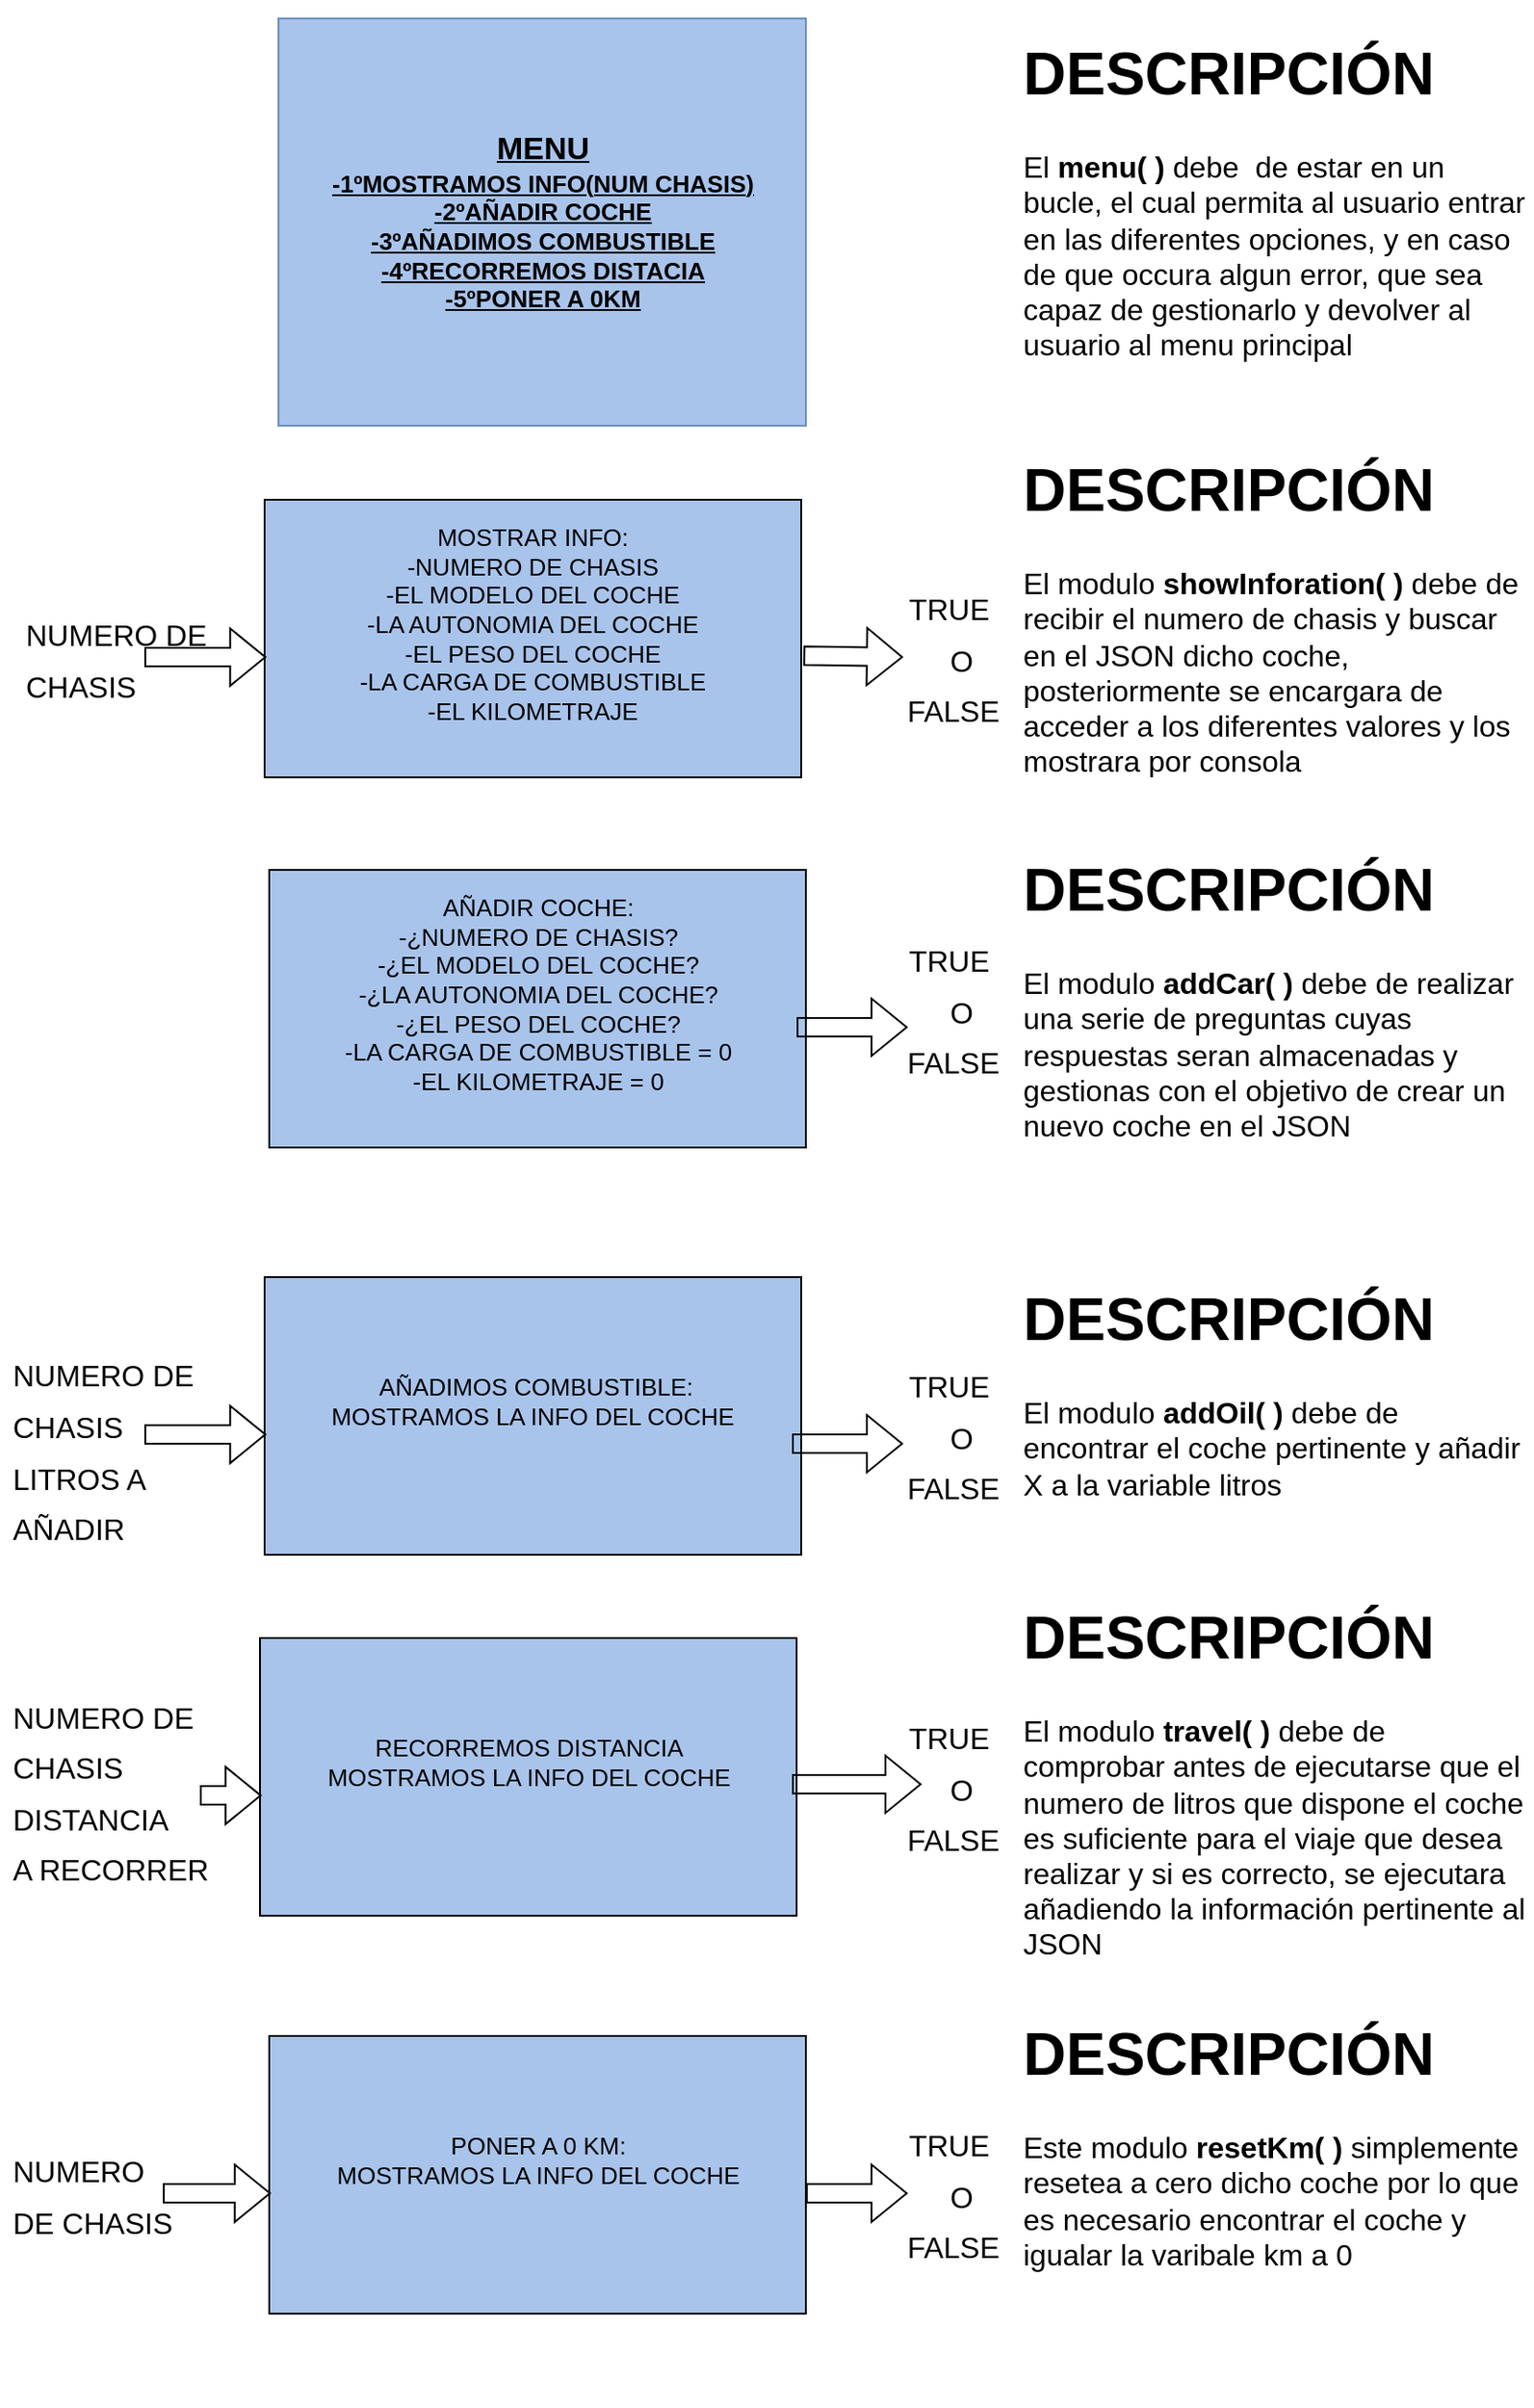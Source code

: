 <mxfile version="20.5.3" type="device"><diagram id="IDqU46nMHx7r9Vbuuhrr" name="Page-1"><mxGraphModel dx="1301" dy="718" grid="1" gridSize="10" guides="1" tooltips="1" connect="1" arrows="1" fold="1" page="1" pageScale="1" pageWidth="850" pageHeight="1100" math="0" shadow="0"><root><mxCell id="0"/><mxCell id="1" parent="0"/><mxCell id="gxVv9JHfGHT6ofVXsydu-1" value="&lt;div align=&quot;center&quot;&gt;&lt;font size=&quot;1&quot;&gt;&lt;u&gt;&lt;b style=&quot;font-size: 17px;&quot;&gt;MENU&lt;/b&gt;&lt;/u&gt;&lt;/font&gt;&lt;/div&gt;&lt;div align=&quot;center&quot;&gt;&lt;font size=&quot;1&quot;&gt;&lt;u&gt;&lt;b style=&quot;font-size: 13px;&quot;&gt;-1ºMOSTRAMOS INFO(NUM CHASIS)&lt;/b&gt;&lt;/u&gt;&lt;/font&gt;&lt;/div&gt;&lt;div align=&quot;center&quot;&gt;&lt;font size=&quot;1&quot;&gt;&lt;u&gt;&lt;b style=&quot;font-size: 13px;&quot;&gt;-2ºAÑADIR COCHE&lt;/b&gt;&lt;/u&gt;&lt;/font&gt;&lt;/div&gt;&lt;div align=&quot;center&quot;&gt;&lt;font size=&quot;1&quot;&gt;&lt;u&gt;&lt;b style=&quot;font-size: 13px;&quot;&gt;-3ºAÑADIMOS COMBUSTIBLE&lt;/b&gt;&lt;/u&gt;&lt;/font&gt;&lt;/div&gt;&lt;div align=&quot;center&quot;&gt;&lt;font size=&quot;1&quot;&gt;&lt;u&gt;&lt;b style=&quot;font-size: 13px;&quot;&gt;-4ºRECORREMOS DISTACIA &lt;br&gt;&lt;/b&gt;&lt;/u&gt;&lt;/font&gt;&lt;/div&gt;&lt;div align=&quot;center&quot;&gt;&lt;font size=&quot;1&quot;&gt;&lt;u&gt;&lt;b style=&quot;font-size: 13px;&quot;&gt;-5ºPONER A 0KM &lt;br&gt;&lt;/b&gt;&lt;/u&gt;&lt;/font&gt;&lt;/div&gt;" style="rounded=0;whiteSpace=wrap;html=1;fillColor=#A9C4EB;strokeColor=#6c8ebf;align=center;" vertex="1" parent="1"><mxGeometry x="152.5" y="40" width="285" height="220" as="geometry"/></mxCell><mxCell id="gxVv9JHfGHT6ofVXsydu-2" value="&lt;div&gt;MOSTRAR INFO:&lt;/div&gt;&lt;div&gt;-NUMERO DE CHASIS&lt;/div&gt;&lt;div&gt;-EL MODELO DEL COCHE&lt;/div&gt;&lt;div&gt;-LA AUTONOMIA DEL COCHE&lt;/div&gt;&lt;div&gt;-EL PESO DEL COCHE&lt;br&gt;&lt;/div&gt;&lt;div&gt;-LA CARGA DE COMBUSTIBLE&lt;/div&gt;&lt;div&gt;-EL KILOMETRAJE&lt;/div&gt;&lt;div&gt;&lt;br&gt;&lt;/div&gt;" style="rounded=0;whiteSpace=wrap;html=1;fontSize=13;fillColor=#A9C4EB;" vertex="1" parent="1"><mxGeometry x="145" y="300" width="290" height="150" as="geometry"/></mxCell><mxCell id="gxVv9JHfGHT6ofVXsydu-3" value="" style="shape=flexArrow;endArrow=classic;html=1;rounded=0;fontSize=23;entryX=0.003;entryY=0.567;entryDx=0;entryDy=0;entryPerimeter=0;" edge="1" parent="1" target="gxVv9JHfGHT6ofVXsydu-2"><mxGeometry width="50" height="50" relative="1" as="geometry"><mxPoint x="80" y="385" as="sourcePoint"/><mxPoint x="80" y="360" as="targetPoint"/></mxGeometry></mxCell><mxCell id="gxVv9JHfGHT6ofVXsydu-4" value="&lt;font style=&quot;font-size: 16px;&quot;&gt;NUMERO DE CHASIS &lt;/font&gt;" style="text;strokeColor=none;fillColor=none;align=left;verticalAlign=middle;spacingLeft=4;spacingRight=4;overflow=hidden;points=[[0,0.5],[1,0.5]];portConstraint=eastwest;rotatable=0;whiteSpace=wrap;html=1;fontSize=23;" vertex="1" parent="1"><mxGeometry x="10" y="355" width="130" height="60" as="geometry"/></mxCell><mxCell id="gxVv9JHfGHT6ofVXsydu-5" value="" style="shape=flexArrow;endArrow=classic;html=1;rounded=0;fontSize=16;exitX=1.004;exitY=0.562;exitDx=0;exitDy=0;exitPerimeter=0;" edge="1" parent="1" source="gxVv9JHfGHT6ofVXsydu-2"><mxGeometry width="50" height="50" relative="1" as="geometry"><mxPoint x="440" y="385" as="sourcePoint"/><mxPoint x="490" y="385" as="targetPoint"/></mxGeometry></mxCell><mxCell id="gxVv9JHfGHT6ofVXsydu-6" value="&lt;div&gt;&lt;font style=&quot;font-size: 16px;&quot;&gt;TRUE &lt;br&gt;&lt;/font&gt;&lt;/div&gt;&lt;div&gt;&lt;font style=&quot;font-size: 16px;&quot;&gt;&amp;nbsp;&amp;nbsp; O&lt;/font&gt;&lt;/div&gt;&lt;div&gt;&lt;font style=&quot;font-size: 16px;&quot;&gt;&amp;nbsp;FALSE&lt;/font&gt;&lt;/div&gt;" style="text;strokeColor=none;fillColor=none;align=center;verticalAlign=middle;spacingLeft=4;spacingRight=4;overflow=hidden;points=[[0,0.5],[1,0.5]];portConstraint=eastwest;rotatable=0;whiteSpace=wrap;html=1;fontSize=23;" vertex="1" parent="1"><mxGeometry x="480" y="335" width="70" height="100" as="geometry"/></mxCell><mxCell id="gxVv9JHfGHT6ofVXsydu-7" value="&lt;div&gt;AÑADIR COCHE:&lt;br&gt;&lt;/div&gt;&lt;div&gt;-¿NUMERO DE CHASIS?&lt;/div&gt;&lt;div&gt;-¿EL MODELO DEL COCHE?&lt;/div&gt;&lt;div&gt;-¿LA AUTONOMIA DEL COCHE?&lt;/div&gt;&lt;div&gt;-¿EL PESO DEL COCHE?&lt;br&gt;&lt;/div&gt;&lt;div&gt;-LA CARGA DE COMBUSTIBLE = 0&lt;br&gt;&lt;/div&gt;&lt;div&gt;-EL KILOMETRAJE = 0&lt;br&gt;&lt;/div&gt;&lt;div&gt;&lt;br&gt;&lt;/div&gt;" style="rounded=0;whiteSpace=wrap;html=1;fontSize=13;fillColor=#A9C4EB;" vertex="1" parent="1"><mxGeometry x="147.5" y="500" width="290" height="150" as="geometry"/></mxCell><mxCell id="gxVv9JHfGHT6ofVXsydu-10" value="" style="shape=flexArrow;endArrow=classic;html=1;rounded=0;fontSize=16;" edge="1" parent="1"><mxGeometry width="50" height="50" relative="1" as="geometry"><mxPoint x="432.5" y="585" as="sourcePoint"/><mxPoint x="492.5" y="585" as="targetPoint"/></mxGeometry></mxCell><mxCell id="gxVv9JHfGHT6ofVXsydu-12" value="&lt;div&gt;&amp;nbsp;AÑADIMOS COMBUSTIBLE:&lt;/div&gt;MOSTRAMOS LA INFO DEL COCHE&lt;br&gt;&lt;div&gt;&lt;br&gt;&lt;/div&gt;" style="rounded=0;whiteSpace=wrap;html=1;fontSize=13;fillColor=#A9C4EB;" vertex="1" parent="1"><mxGeometry x="145" y="720" width="290" height="150" as="geometry"/></mxCell><mxCell id="gxVv9JHfGHT6ofVXsydu-13" value="" style="shape=flexArrow;endArrow=classic;html=1;rounded=0;fontSize=23;entryX=0.003;entryY=0.567;entryDx=0;entryDy=0;entryPerimeter=0;" edge="1" parent="1" target="gxVv9JHfGHT6ofVXsydu-12"><mxGeometry width="50" height="50" relative="1" as="geometry"><mxPoint x="80" y="805" as="sourcePoint"/><mxPoint x="80" y="780" as="targetPoint"/></mxGeometry></mxCell><mxCell id="gxVv9JHfGHT6ofVXsydu-14" value="&lt;div&gt;&lt;font style=&quot;font-size: 16px;&quot;&gt;NUMERO DE CHASIS&lt;/font&gt;&lt;/div&gt;&lt;div&gt;&lt;font style=&quot;font-size: 16px;&quot;&gt;LITROS A &lt;br&gt;&lt;/font&gt;&lt;/div&gt;&lt;div&gt;&lt;font style=&quot;font-size: 16px;&quot;&gt;AÑADIR&lt;br&gt;&lt;/font&gt;&lt;/div&gt;" style="text;strokeColor=none;fillColor=none;align=left;verticalAlign=middle;spacingLeft=4;spacingRight=4;overflow=hidden;points=[[0,0.5],[1,0.5]];portConstraint=eastwest;rotatable=0;whiteSpace=wrap;html=1;fontSize=23;" vertex="1" parent="1"><mxGeometry x="2.5" y="755" width="165" height="115" as="geometry"/></mxCell><mxCell id="gxVv9JHfGHT6ofVXsydu-15" value="" style="shape=flexArrow;endArrow=classic;html=1;rounded=0;fontSize=16;" edge="1" parent="1"><mxGeometry width="50" height="50" relative="1" as="geometry"><mxPoint x="430" y="810" as="sourcePoint"/><mxPoint x="490" y="810" as="targetPoint"/></mxGeometry></mxCell><mxCell id="gxVv9JHfGHT6ofVXsydu-17" value="&lt;div&gt;RECORREMOS DISTANCIA&lt;br&gt;&lt;/div&gt;MOSTRAMOS LA INFO DEL COCHE&lt;br&gt;&lt;div&gt;&lt;br&gt;&lt;/div&gt;" style="rounded=0;whiteSpace=wrap;html=1;fontSize=13;fillColor=#A9C4EB;" vertex="1" parent="1"><mxGeometry x="142.5" y="915" width="290" height="150" as="geometry"/></mxCell><mxCell id="gxVv9JHfGHT6ofVXsydu-18" value="" style="shape=flexArrow;endArrow=classic;html=1;rounded=0;fontSize=23;entryX=0.003;entryY=0.567;entryDx=0;entryDy=0;entryPerimeter=0;exitX=0.915;exitY=0.546;exitDx=0;exitDy=0;exitPerimeter=0;" edge="1" parent="1" target="gxVv9JHfGHT6ofVXsydu-17" source="gxVv9JHfGHT6ofVXsydu-19"><mxGeometry width="50" height="50" relative="1" as="geometry"><mxPoint x="120" y="995" as="sourcePoint"/><mxPoint x="120" y="970" as="targetPoint"/></mxGeometry></mxCell><mxCell id="gxVv9JHfGHT6ofVXsydu-19" value="&lt;div&gt;&lt;font style=&quot;font-size: 16px;&quot;&gt;NUMERO DE &lt;br&gt;&lt;/font&gt;&lt;/div&gt;&lt;div&gt;&lt;font style=&quot;font-size: 16px;&quot;&gt;CHASIS&lt;/font&gt;&lt;/div&gt;&lt;div&gt;&lt;font style=&quot;font-size: 16px;&quot;&gt;DISTANCIA &lt;br&gt;&lt;/font&gt;&lt;/div&gt;&lt;div&gt;&lt;font style=&quot;font-size: 16px;&quot;&gt;A RECORRER&lt;br&gt;&lt;/font&gt;&lt;/div&gt;" style="text;strokeColor=none;fillColor=none;align=left;verticalAlign=middle;spacingLeft=4;spacingRight=4;overflow=hidden;points=[[0,0.5],[1,0.5]];portConstraint=eastwest;rotatable=0;whiteSpace=wrap;html=1;fontSize=23;" vertex="1" parent="1"><mxGeometry x="2.5" y="940" width="117.5" height="110" as="geometry"/></mxCell><mxCell id="gxVv9JHfGHT6ofVXsydu-20" value="" style="shape=flexArrow;endArrow=classic;html=1;rounded=0;fontSize=16;" edge="1" parent="1"><mxGeometry width="50" height="50" relative="1" as="geometry"><mxPoint x="430" y="994" as="sourcePoint"/><mxPoint x="500" y="994" as="targetPoint"/></mxGeometry></mxCell><mxCell id="gxVv9JHfGHT6ofVXsydu-22" value="&lt;div&gt;PONER A 0 KM:&lt;br&gt;&lt;/div&gt;MOSTRAMOS LA INFO DEL COCHE&lt;br&gt;&lt;div&gt;&lt;br&gt;&lt;/div&gt;" style="rounded=0;whiteSpace=wrap;html=1;fontSize=13;fillColor=#A9C4EB;" vertex="1" parent="1"><mxGeometry x="147.5" y="1130" width="290" height="150" as="geometry"/></mxCell><mxCell id="gxVv9JHfGHT6ofVXsydu-23" value="" style="shape=flexArrow;endArrow=classic;html=1;rounded=0;fontSize=23;entryX=0.003;entryY=0.567;entryDx=0;entryDy=0;entryPerimeter=0;" edge="1" parent="1" target="gxVv9JHfGHT6ofVXsydu-22"><mxGeometry width="50" height="50" relative="1" as="geometry"><mxPoint x="90" y="1215" as="sourcePoint"/><mxPoint x="90" y="1190" as="targetPoint"/></mxGeometry></mxCell><mxCell id="gxVv9JHfGHT6ofVXsydu-24" value="&lt;div&gt;&lt;font style=&quot;font-size: 16px;&quot;&gt;NUMERO &lt;br&gt;&lt;/font&gt;&lt;/div&gt;&lt;div&gt;&lt;font style=&quot;font-size: 16px;&quot;&gt;DE CHASIS&lt;/font&gt;&lt;/div&gt;" style="text;strokeColor=none;fillColor=none;align=left;verticalAlign=middle;spacingLeft=4;spacingRight=4;overflow=hidden;points=[[0,0.5],[1,0.5]];portConstraint=eastwest;rotatable=0;whiteSpace=wrap;html=1;fontSize=23;" vertex="1" parent="1"><mxGeometry x="2.5" y="1180" width="180" height="70" as="geometry"/></mxCell><mxCell id="gxVv9JHfGHT6ofVXsydu-25" value="" style="shape=flexArrow;endArrow=classic;html=1;rounded=0;fontSize=16;" edge="1" parent="1"><mxGeometry width="50" height="50" relative="1" as="geometry"><mxPoint x="437.5" y="1215" as="sourcePoint"/><mxPoint x="492.5" y="1215" as="targetPoint"/></mxGeometry></mxCell><mxCell id="gxVv9JHfGHT6ofVXsydu-35" value="&lt;div&gt;&lt;font style=&quot;font-size: 16px;&quot;&gt;TRUE &lt;br&gt;&lt;/font&gt;&lt;/div&gt;&lt;div&gt;&lt;font style=&quot;font-size: 16px;&quot;&gt;&amp;nbsp;&amp;nbsp; O&lt;/font&gt;&lt;/div&gt;&lt;div&gt;&lt;font style=&quot;font-size: 16px;&quot;&gt;&amp;nbsp;FALSE&lt;/font&gt;&lt;/div&gt;" style="text;strokeColor=none;fillColor=none;align=center;verticalAlign=middle;spacingLeft=4;spacingRight=4;overflow=hidden;points=[[0,0.5],[1,0.5]];portConstraint=eastwest;rotatable=0;whiteSpace=wrap;html=1;fontSize=23;" vertex="1" parent="1"><mxGeometry x="480" y="525" width="70" height="100" as="geometry"/></mxCell><mxCell id="gxVv9JHfGHT6ofVXsydu-36" value="&lt;div&gt;&lt;font style=&quot;font-size: 16px;&quot;&gt;TRUE &lt;br&gt;&lt;/font&gt;&lt;/div&gt;&lt;div&gt;&lt;font style=&quot;font-size: 16px;&quot;&gt;&amp;nbsp;&amp;nbsp; O&lt;/font&gt;&lt;/div&gt;&lt;div&gt;&lt;font style=&quot;font-size: 16px;&quot;&gt;&amp;nbsp;FALSE&lt;/font&gt;&lt;/div&gt;" style="text;strokeColor=none;fillColor=none;align=center;verticalAlign=middle;spacingLeft=4;spacingRight=4;overflow=hidden;points=[[0,0.5],[1,0.5]];portConstraint=eastwest;rotatable=0;whiteSpace=wrap;html=1;fontSize=23;" vertex="1" parent="1"><mxGeometry x="480" y="755" width="70" height="100" as="geometry"/></mxCell><mxCell id="gxVv9JHfGHT6ofVXsydu-37" value="&lt;div&gt;&lt;font style=&quot;font-size: 16px;&quot;&gt;TRUE &lt;br&gt;&lt;/font&gt;&lt;/div&gt;&lt;div&gt;&lt;font style=&quot;font-size: 16px;&quot;&gt;&amp;nbsp;&amp;nbsp; O&lt;/font&gt;&lt;/div&gt;&lt;div&gt;&lt;font style=&quot;font-size: 16px;&quot;&gt;&amp;nbsp;FALSE&lt;/font&gt;&lt;/div&gt;" style="text;strokeColor=none;fillColor=none;align=center;verticalAlign=middle;spacingLeft=4;spacingRight=4;overflow=hidden;points=[[0,0.5],[1,0.5]];portConstraint=eastwest;rotatable=0;whiteSpace=wrap;html=1;fontSize=23;" vertex="1" parent="1"><mxGeometry x="480" y="945" width="70" height="100" as="geometry"/></mxCell><mxCell id="gxVv9JHfGHT6ofVXsydu-38" value="&lt;div&gt;&lt;font style=&quot;font-size: 16px;&quot;&gt;TRUE &lt;br&gt;&lt;/font&gt;&lt;/div&gt;&lt;div&gt;&lt;font style=&quot;font-size: 16px;&quot;&gt;&amp;nbsp;&amp;nbsp; O&lt;/font&gt;&lt;/div&gt;&lt;div&gt;&lt;font style=&quot;font-size: 16px;&quot;&gt;&amp;nbsp;FALSE&lt;/font&gt;&lt;/div&gt;" style="text;strokeColor=none;fillColor=none;align=center;verticalAlign=middle;spacingLeft=4;spacingRight=4;overflow=hidden;points=[[0,0.5],[1,0.5]];portConstraint=eastwest;rotatable=0;whiteSpace=wrap;html=1;fontSize=23;" vertex="1" parent="1"><mxGeometry x="480" y="1165" width="70" height="100" as="geometry"/></mxCell><mxCell id="gxVv9JHfGHT6ofVXsydu-40" value="&lt;h1&gt;DESCRIPCIÓN&lt;/h1&gt;&lt;p&gt;El &lt;b&gt;menu( )&lt;/b&gt; debe&amp;nbsp; de estar en un bucle, el cual permita al usuario entrar en las diferentes opciones, y en caso de que occura algun error, que sea capaz de gestionarlo y devolver al usuario al menu principal&lt;br&gt;&lt;/p&gt;" style="text;html=1;strokeColor=none;fillColor=none;spacing=5;spacingTop=-20;whiteSpace=wrap;overflow=hidden;rounded=0;fontSize=16;" vertex="1" parent="1"><mxGeometry x="550" y="40" width="280" height="200" as="geometry"/></mxCell><mxCell id="gxVv9JHfGHT6ofVXsydu-44" value="&lt;h1&gt;DESCRIPCIÓN&lt;/h1&gt;&lt;h1&gt;&lt;/h1&gt;&lt;p&gt;El modulo &lt;b&gt;showInforation( )&lt;/b&gt; debe de recibir el numero de chasis y buscar en el JSON dicho coche, posteriormente se encargara de acceder a los diferentes valores y los mostrara por consola&lt;br&gt;&lt;/p&gt;" style="text;html=1;strokeColor=none;fillColor=none;spacing=5;spacingTop=-20;whiteSpace=wrap;overflow=hidden;rounded=0;fontSize=16;" vertex="1" parent="1"><mxGeometry x="550" y="265" width="280" height="185" as="geometry"/></mxCell><mxCell id="gxVv9JHfGHT6ofVXsydu-45" value="&lt;h1&gt;DESCRIPCIÓN&lt;/h1&gt;&lt;h1&gt;&lt;/h1&gt;&lt;p&gt;El modulo &lt;b&gt;addCar( )&lt;/b&gt; debe de realizar una serie de preguntas cuyas respuestas seran almacenadas y gestionas con el objetivo de crear un nuevo coche en el JSON&lt;br&gt;&lt;/p&gt;" style="text;html=1;strokeColor=none;fillColor=none;spacing=5;spacingTop=-20;whiteSpace=wrap;overflow=hidden;rounded=0;fontSize=16;" vertex="1" parent="1"><mxGeometry x="550" y="481" width="280" height="188" as="geometry"/></mxCell><mxCell id="gxVv9JHfGHT6ofVXsydu-46" value="&lt;h1&gt;DESCRIPCIÓN&lt;/h1&gt;&lt;h1&gt;&lt;/h1&gt;&lt;p&gt;El modulo &lt;b&gt;addOil( )&lt;/b&gt; debe de encontrar el coche pertinente y añadir X a la variable litros&lt;br&gt;&lt;/p&gt;" style="text;html=1;strokeColor=none;fillColor=none;spacing=5;spacingTop=-20;whiteSpace=wrap;overflow=hidden;rounded=0;fontSize=16;" vertex="1" parent="1"><mxGeometry x="550" y="712.5" width="280" height="165" as="geometry"/></mxCell><mxCell id="gxVv9JHfGHT6ofVXsydu-47" value="&lt;h1&gt;DESCRIPCIÓN&lt;/h1&gt;&lt;h1&gt;&lt;/h1&gt;&lt;p&gt;El modulo &lt;b&gt;travel( ) &lt;/b&gt;debe de comprobar antes de ejecutarse que el numero de litros que dispone el coche es suficiente para el viaje que desea realizar y si es correcto, se ejecutara añadiendo la información pertinente al JSON&lt;br&gt;&lt;/p&gt;" style="text;html=1;strokeColor=none;fillColor=none;spacing=5;spacingTop=-20;whiteSpace=wrap;overflow=hidden;rounded=0;fontSize=16;" vertex="1" parent="1"><mxGeometry x="550" y="885" width="280" height="220" as="geometry"/></mxCell><mxCell id="gxVv9JHfGHT6ofVXsydu-48" value="&lt;h1&gt;DESCRIPCIÓN&lt;/h1&gt;&lt;h1&gt;&lt;/h1&gt;&lt;p&gt;Este modulo &lt;b&gt;resetKm( )&lt;/b&gt; simplemente resetea a cero dicho coche por lo que es necesario encontrar el coche y igualar la varibale km a 0&lt;br&gt;&lt;/p&gt;" style="text;html=1;strokeColor=none;fillColor=none;spacing=5;spacingTop=-20;whiteSpace=wrap;overflow=hidden;rounded=0;fontSize=16;" vertex="1" parent="1"><mxGeometry x="550" y="1110" width="280" height="220" as="geometry"/></mxCell></root></mxGraphModel></diagram></mxfile>